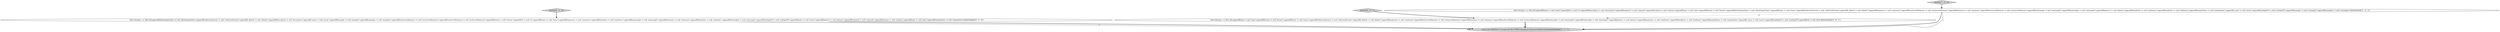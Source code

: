 digraph {
3 [style = filled, label = "keySet['0', '1', '0']", fillcolor = lightgray, shape = diamond image = "AAA0AAABBB2BBB"];
0 [style = filled, label = "ASet<String> s = ASet.of().appendIf(name != null,\"name\").appendIf(in != null,\"in\").appendIf(description != null,\"description\").appendIf(required != null,\"required\").appendIf(schema != null,\"schema\").appendIf(type != null,\"type\").appendIf(format != null,\"format\").appendIf(allowEmptyValue != null,\"allowEmptyValue\").appendIf(items != null,\"items\").appendIf(collectionFormat != null,\"collectionFormat\").appendIf(_default != null,\"default\").appendIf(maximum != null,\"maximum\").appendIf(exclusiveMaximum != null,\"exclusiveMaximum\").appendIf(minimum != null,\"minimum\").appendIf(exclusiveMinimum != null,\"exclusiveMinimum\").appendIf(maxLength != null,\"maxLength\").appendIf(minLength != null,\"minLength\").appendIf(pattern != null,\"pattern\").appendIf(maxItems != null,\"maxItems\").appendIf(minItems != null,\"minItems\").appendIf(uniqueItems != null,\"uniqueItems\").appendIf(_enum != null,\"enum\").appendIf(multipleOf != null,\"multipleOf\").appendIf(example != null,\"x-example\").appendIf(examples != null,\"x-examples\")@@@3@@@['1', '0', '0']", fillcolor = white, shape = ellipse image = "AAA0AAABBB1BBB"];
4 [style = filled, label = "ASet<String> s = ASet.of().appendIf(allowEmptyValue != null,\"allowEmptyValue\").appendIf(collectionFormat != null,\"collectionFormat\").appendIf(_default != null,\"default\").appendIf(description != null,\"description\").appendIf(_enum != null,\"enum\").appendIf(example != null,\"example\").appendIf(examples != null,\"examples\").appendIf(exclusiveMaximum != null,\"exclusiveMaximum\").appendIf(exclusiveMinimum != null,\"exclusiveMinimum\").appendIf(format != null,\"format\").appendIf(in != null,\"in\").appendIf(items != null,\"items\").appendIf(maximum != null,\"maximum\").appendIf(maxItems != null,\"maxItems\").appendIf(maxLength != null,\"maxLength\").appendIf(minimum != null,\"minimum\").appendIf(minItems != null,\"minItems\").appendIf(minLength != null,\"minLength\").appendIf(multipleOf != null,\"multipleOf\").appendIf(name != null,\"name\").appendIf(pattern != null,\"pattern\").appendIf(required != null,\"required\").appendIf(schema != null,\"schema\").appendIf(type != null,\"type\").appendIf(uniqueItems != null,\"uniqueItems\")@@@3@@@['0', '1', '0']", fillcolor = white, shape = ellipse image = "AAA0AAABBB2BBB"];
2 [style = filled, label = "keySet['1', '0', '0']", fillcolor = lightgray, shape = diamond image = "AAA0AAABBB1BBB"];
5 [style = filled, label = "ASet<String> s = ASet.of().appendIf(type != null,\"type\").appendIf(format != null,\"format\").appendIf(items != null,\"items\").appendIf(collectionFormat != null,\"collectionFormat\").appendIf(_default != null,\"default\").appendIf(maximum != null,\"maximum\").appendIf(exclusiveMaximum != null,\"exclusiveMaximum\").appendIf(minimum != null,\"minimum\").appendIf(exclusiveMinimum != null,\"exclusiveMinimum\").appendIf(maxLength != null,\"maxLength\").appendIf(minLength != null,\"minLength\").appendIf(pattern != null,\"pattern\").appendIf(maxItems != null,\"maxItems\").appendIf(minItems != null,\"minItems\").appendIf(uniqueItems != null,\"uniqueItems\").appendIf(_enum != null,\"enum\").appendIf(multipleOf != null,\"multipleOf\").appendIf(ref != null,\"$ref\")@@@3@@@['0', '0', '1']", fillcolor = white, shape = ellipse image = "AAA0AAABBB3BBB"];
1 [style = filled, label = "return new MultiSet<>(s,super.edu.fdu.CPPDG.tinypdg.pe.ExpressionInfo@15afa9a)@@@4@@@['1', '1', '1']", fillcolor = lightgray, shape = ellipse image = "AAA0AAABBB1BBB"];
6 [style = filled, label = "keySet['0', '0', '1']", fillcolor = lightgray, shape = diamond image = "AAA0AAABBB3BBB"];
2->0 [style = bold, label=""];
4->1 [style = solid, label="s"];
6->5 [style = bold, label=""];
3->4 [style = bold, label=""];
0->1 [style = bold, label=""];
0->5 [style = dashed, label="0"];
4->1 [style = bold, label=""];
5->1 [style = bold, label=""];
5->1 [style = solid, label="s"];
0->1 [style = solid, label="s"];
}
